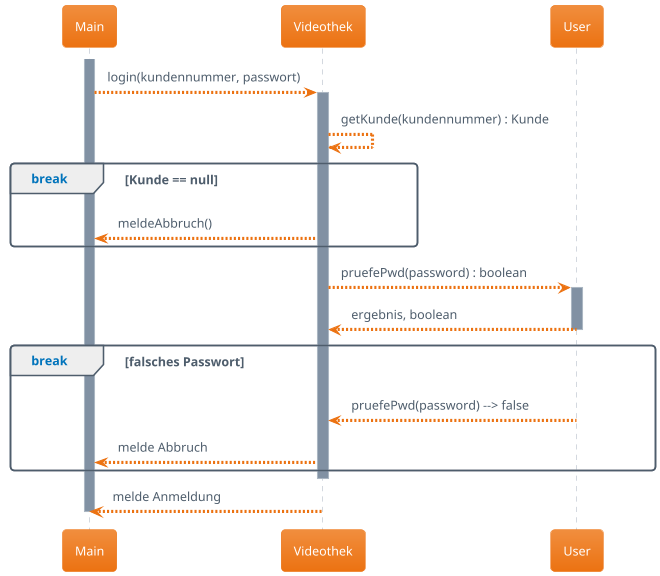 @startuml
!theme aws-orange

participant Main
participant Videothek
participant User

activate Main

Main --> Videothek : login(kundennummer, passwort)

activate Videothek

Videothek --> Videothek : getKunde(kundennummer) : Kunde

break Kunde == null
Videothek --> Main : meldeAbbruch()
end

Videothek --> User : pruefePwd(password) : boolean
activate User
User --> Videothek: ergebnis, boolean
deactivate User

break falsches Passwort
User --> Videothek : pruefePwd(password) --> false
Videothek --> Main : melde Abbruch
end

deactivate Videothek

Videothek --> Main : melde Anmeldung

deactivate Main

@enduml
